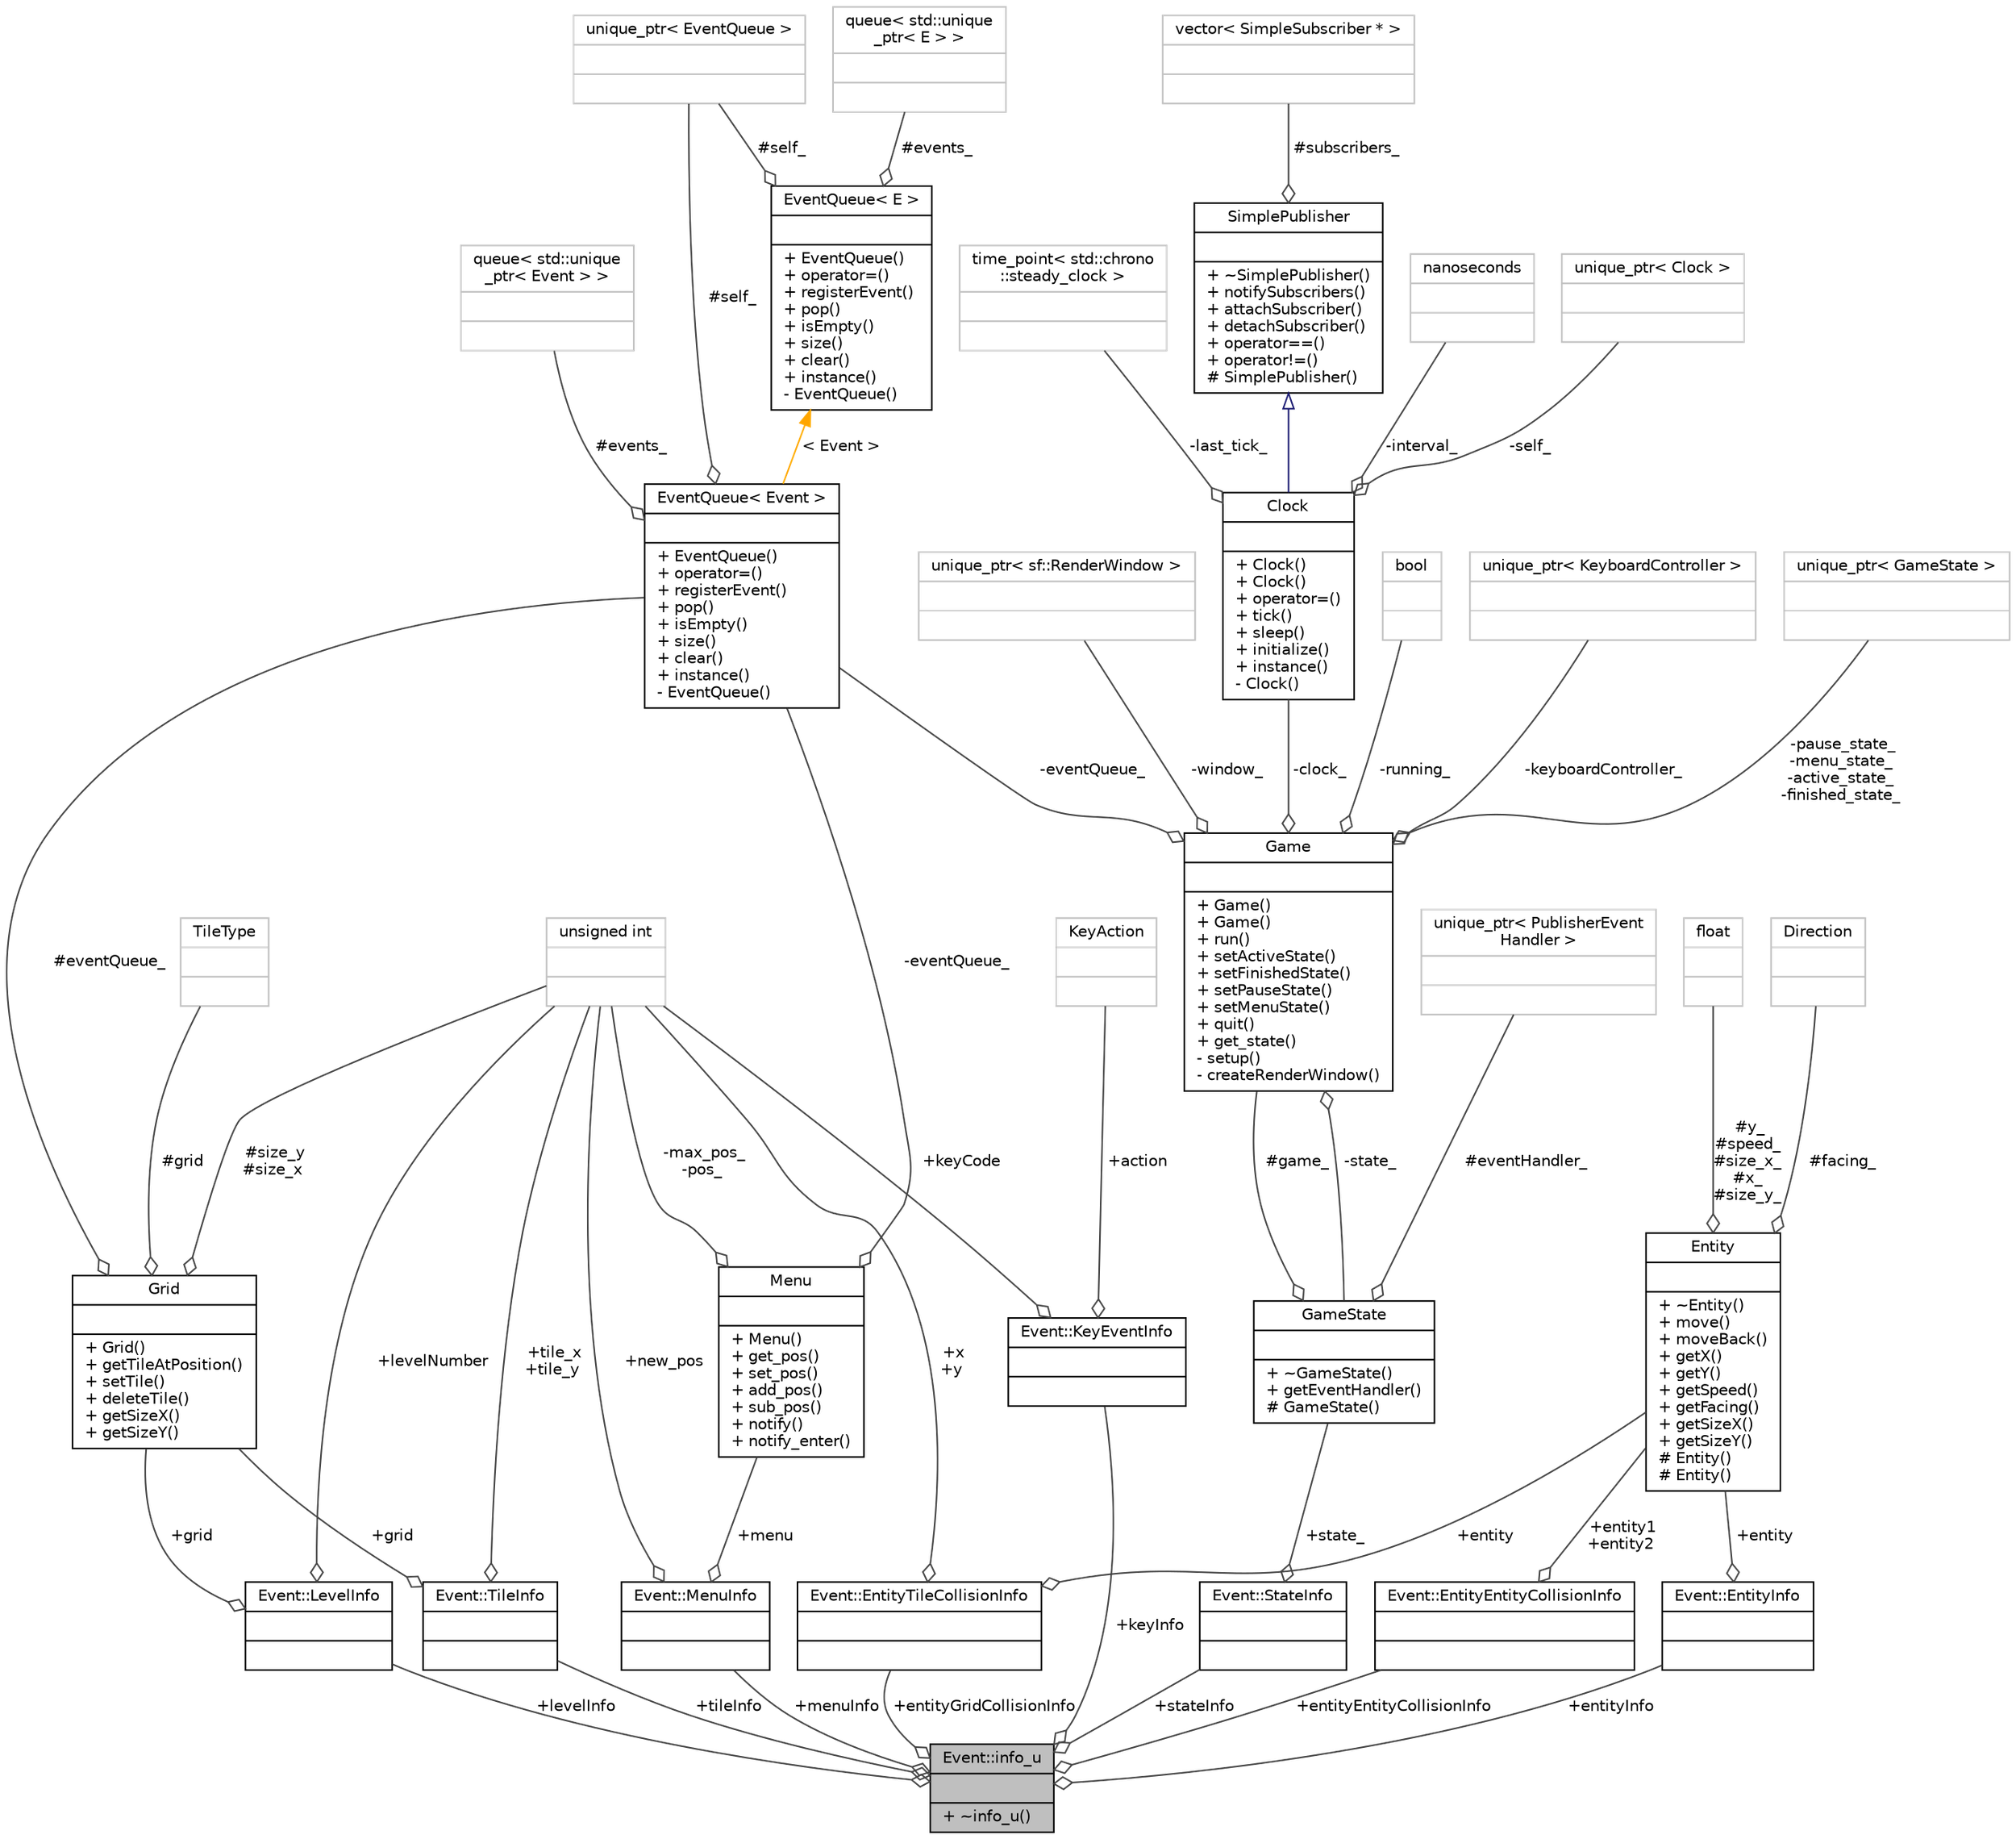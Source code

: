 digraph "Event::info_u"
{
 // INTERACTIVE_SVG=YES
 // LATEX_PDF_SIZE
  bgcolor="transparent";
  edge [fontname="Helvetica",fontsize="10",labelfontname="Helvetica",labelfontsize="10"];
  node [fontname="Helvetica",fontsize="10",shape=record];
  Node1 [label="{Event::info_u\n||+ ~info_u()\l}",height=0.2,width=0.4,color="black", fillcolor="grey75", style="filled", fontcolor="black",tooltip=" "];
  Node2 -> Node1 [color="grey25",fontsize="10",style="solid",label=" +menuInfo" ,arrowhead="odiamond",fontname="Helvetica"];
  Node2 [label="{Event::MenuInfo\n||}",height=0.2,width=0.4,color="black",URL="$struct_event_1_1_menu_info.html",tooltip=" "];
  Node3 -> Node2 [color="grey25",fontsize="10",style="solid",label=" +new_pos" ,arrowhead="odiamond",fontname="Helvetica"];
  Node3 [label="{unsigned int\n||}",height=0.2,width=0.4,color="grey75",tooltip=" "];
  Node4 -> Node2 [color="grey25",fontsize="10",style="solid",label=" +menu" ,arrowhead="odiamond",fontname="Helvetica"];
  Node4 [label="{Menu\n||+ Menu()\l+ get_pos()\l+ set_pos()\l+ add_pos()\l+ sub_pos()\l+ notify()\l+ notify_enter()\l}",height=0.2,width=0.4,color="black",URL="$class_menu.html",tooltip=" "];
  Node5 -> Node4 [color="grey25",fontsize="10",style="solid",label=" -eventQueue_" ,arrowhead="odiamond",fontname="Helvetica"];
  Node5 [label="{EventQueue\< Event \>\n||+ EventQueue()\l+ operator=()\l+ registerEvent()\l+ pop()\l+ isEmpty()\l+ size()\l+ clear()\l+ instance()\l- EventQueue()\l}",height=0.2,width=0.4,color="black",URL="$class_event_queue.html",tooltip=" "];
  Node6 -> Node5 [color="grey25",fontsize="10",style="solid",label=" #events_" ,arrowhead="odiamond",fontname="Helvetica"];
  Node6 [label="{queue\< std::unique\l_ptr\< Event \> \>\n||}",height=0.2,width=0.4,color="grey75",tooltip=" "];
  Node7 -> Node5 [color="grey25",fontsize="10",style="solid",label=" #self_" ,arrowhead="odiamond",fontname="Helvetica"];
  Node7 [label="{unique_ptr\< EventQueue \>\n||}",height=0.2,width=0.4,color="grey75",tooltip=" "];
  Node8 -> Node5 [dir="back",color="orange",fontsize="10",style="solid",label=" \< Event \>" ,fontname="Helvetica"];
  Node8 [label="{EventQueue\< E \>\n||+ EventQueue()\l+ operator=()\l+ registerEvent()\l+ pop()\l+ isEmpty()\l+ size()\l+ clear()\l+ instance()\l- EventQueue()\l}",height=0.2,width=0.4,color="black",URL="$class_event_queue.html",tooltip="Singleton class wrapper for std::queue<E>."];
  Node9 -> Node8 [color="grey25",fontsize="10",style="solid",label=" #events_" ,arrowhead="odiamond",fontname="Helvetica"];
  Node9 [label="{queue\< std::unique\l_ptr\< E \> \>\n||}",height=0.2,width=0.4,color="grey75",tooltip=" "];
  Node7 -> Node8 [color="grey25",fontsize="10",style="solid",label=" #self_" ,arrowhead="odiamond",fontname="Helvetica"];
  Node3 -> Node4 [color="grey25",fontsize="10",style="solid",label=" -max_pos_\n-pos_" ,arrowhead="odiamond",fontname="Helvetica"];
  Node10 -> Node1 [color="grey25",fontsize="10",style="solid",label=" +levelInfo" ,arrowhead="odiamond",fontname="Helvetica"];
  Node10 [label="{Event::LevelInfo\n||}",height=0.2,width=0.4,color="black",URL="$struct_event_1_1_level_info.html",tooltip=" "];
  Node11 -> Node10 [color="grey25",fontsize="10",style="solid",label=" +grid" ,arrowhead="odiamond",fontname="Helvetica"];
  Node11 [label="{Grid\n||+ Grid()\l+ getTileAtPosition()\l+ setTile()\l+ deleteTile()\l+ getSizeX()\l+ getSizeY()\l}",height=0.2,width=0.4,color="black",URL="$class_grid.html",tooltip="Represents a grid of tiles."];
  Node5 -> Node11 [color="grey25",fontsize="10",style="solid",label=" #eventQueue_" ,arrowhead="odiamond",fontname="Helvetica"];
  Node12 -> Node11 [color="grey25",fontsize="10",style="solid",label=" #grid" ,arrowhead="odiamond",fontname="Helvetica"];
  Node12 [label="{TileType\n||}",height=0.2,width=0.4,color="grey75",tooltip=" "];
  Node3 -> Node11 [color="grey25",fontsize="10",style="solid",label=" #size_y\n#size_x" ,arrowhead="odiamond",fontname="Helvetica"];
  Node3 -> Node10 [color="grey25",fontsize="10",style="solid",label=" +levelNumber" ,arrowhead="odiamond",fontname="Helvetica"];
  Node13 -> Node1 [color="grey25",fontsize="10",style="solid",label=" +keyInfo" ,arrowhead="odiamond",fontname="Helvetica"];
  Node13 [label="{Event::KeyEventInfo\n||}",height=0.2,width=0.4,color="black",URL="$struct_event_1_1_key_event_info.html",tooltip=" "];
  Node14 -> Node13 [color="grey25",fontsize="10",style="solid",label=" +action" ,arrowhead="odiamond",fontname="Helvetica"];
  Node14 [label="{KeyAction\n||}",height=0.2,width=0.4,color="grey75",tooltip=" "];
  Node3 -> Node13 [color="grey25",fontsize="10",style="solid",label=" +keyCode" ,arrowhead="odiamond",fontname="Helvetica"];
  Node15 -> Node1 [color="grey25",fontsize="10",style="solid",label=" +entityEntityCollisionInfo" ,arrowhead="odiamond",fontname="Helvetica"];
  Node15 [label="{Event::EntityEntityCollisionInfo\n||}",height=0.2,width=0.4,color="black",URL="$struct_event_1_1_entity_entity_collision_info.html",tooltip=" "];
  Node16 -> Node15 [color="grey25",fontsize="10",style="solid",label=" +entity1\n+entity2" ,arrowhead="odiamond",fontname="Helvetica"];
  Node16 [label="{Entity\n||+ ~Entity()\l+ move()\l+ moveBack()\l+ getX()\l+ getY()\l+ getSpeed()\l+ getFacing()\l+ getSizeX()\l+ getSizeY()\l# Entity()\l# Entity()\l}",height=0.2,width=0.4,color="black",URL="$class_entity.html",tooltip=" "];
  Node17 -> Node16 [color="grey25",fontsize="10",style="solid",label=" #y_\n#speed_\n#size_x_\n#x_\n#size_y_" ,arrowhead="odiamond",fontname="Helvetica"];
  Node17 [label="{float\n||}",height=0.2,width=0.4,color="grey75",tooltip=" "];
  Node18 -> Node16 [color="grey25",fontsize="10",style="solid",label=" #facing_" ,arrowhead="odiamond",fontname="Helvetica"];
  Node18 [label="{Direction\n||}",height=0.2,width=0.4,color="grey75",tooltip=" "];
  Node19 -> Node1 [color="grey25",fontsize="10",style="solid",label=" +entityGridCollisionInfo" ,arrowhead="odiamond",fontname="Helvetica"];
  Node19 [label="{Event::EntityTileCollisionInfo\n||}",height=0.2,width=0.4,color="black",URL="$struct_event_1_1_entity_tile_collision_info.html",tooltip=" "];
  Node16 -> Node19 [color="grey25",fontsize="10",style="solid",label=" +entity" ,arrowhead="odiamond",fontname="Helvetica"];
  Node3 -> Node19 [color="grey25",fontsize="10",style="solid",label=" +x\n+y" ,arrowhead="odiamond",fontname="Helvetica"];
  Node20 -> Node1 [color="grey25",fontsize="10",style="solid",label=" +stateInfo" ,arrowhead="odiamond",fontname="Helvetica"];
  Node20 [label="{Event::StateInfo\n||}",height=0.2,width=0.4,color="black",URL="$struct_event_1_1_state_info.html",tooltip=" "];
  Node21 -> Node20 [color="grey25",fontsize="10",style="solid",label=" +state_" ,arrowhead="odiamond",fontname="Helvetica"];
  Node21 [label="{GameState\n||+ ~GameState()\l+ getEventHandler()\l# GameState()\l}",height=0.2,width=0.4,color="black",URL="$class_game_state.html",tooltip=" "];
  Node22 -> Node21 [color="grey25",fontsize="10",style="solid",label=" #game_" ,arrowhead="odiamond",fontname="Helvetica"];
  Node22 [label="{Game\n||+ Game()\l+ Game()\l+ run()\l+ setActiveState()\l+ setFinishedState()\l+ setPauseState()\l+ setMenuState()\l+ quit()\l+ get_state()\l- setup()\l- createRenderWindow()\l}",height=0.2,width=0.4,color="black",URL="$class_game.html",tooltip=" "];
  Node23 -> Node22 [color="grey25",fontsize="10",style="solid",label=" -keyboardController_" ,arrowhead="odiamond",fontname="Helvetica"];
  Node23 [label="{unique_ptr\< KeyboardController \>\n||}",height=0.2,width=0.4,color="grey75",tooltip=" "];
  Node24 -> Node22 [color="grey25",fontsize="10",style="solid",label=" -pause_state_\n-menu_state_\n-active_state_\n-finished_state_" ,arrowhead="odiamond",fontname="Helvetica"];
  Node24 [label="{unique_ptr\< GameState \>\n||}",height=0.2,width=0.4,color="grey75",tooltip=" "];
  Node25 -> Node22 [color="grey25",fontsize="10",style="solid",label=" -window_" ,arrowhead="odiamond",fontname="Helvetica"];
  Node25 [label="{unique_ptr\< sf::RenderWindow \>\n||}",height=0.2,width=0.4,color="grey75",tooltip=" "];
  Node5 -> Node22 [color="grey25",fontsize="10",style="solid",label=" -eventQueue_" ,arrowhead="odiamond",fontname="Helvetica"];
  Node26 -> Node22 [color="grey25",fontsize="10",style="solid",label=" -clock_" ,arrowhead="odiamond",fontname="Helvetica"];
  Node26 [label="{Clock\n||+ Clock()\l+ Clock()\l+ operator=()\l+ tick()\l+ sleep()\l+ initialize()\l+ instance()\l- Clock()\l}",height=0.2,width=0.4,color="black",URL="$class_clock.html",tooltip="Represents an externally controlled clock running at a given frequency."];
  Node27 -> Node26 [dir="back",color="midnightblue",fontsize="10",style="solid",arrowtail="onormal",fontname="Helvetica"];
  Node27 [label="{SimplePublisher\n||+ ~SimplePublisher()\l+ notifySubscribers()\l+ attachSubscriber()\l+ detachSubscriber()\l+ operator==()\l+ operator!=()\l# SimplePublisher()\l}",height=0.2,width=0.4,color="black",URL="$class_simple_publisher.html",tooltip=" "];
  Node28 -> Node27 [color="grey25",fontsize="10",style="solid",label=" #subscribers_" ,arrowhead="odiamond",fontname="Helvetica"];
  Node28 [label="{vector\< SimpleSubscriber * \>\n||}",height=0.2,width=0.4,color="grey75",tooltip=" "];
  Node29 -> Node26 [color="grey25",fontsize="10",style="solid",label=" -interval_" ,arrowhead="odiamond",fontname="Helvetica"];
  Node29 [label="{nanoseconds\n||}",height=0.2,width=0.4,color="grey75",tooltip=" "];
  Node30 -> Node26 [color="grey25",fontsize="10",style="solid",label=" -self_" ,arrowhead="odiamond",fontname="Helvetica"];
  Node30 [label="{unique_ptr\< Clock \>\n||}",height=0.2,width=0.4,color="grey75",tooltip=" "];
  Node31 -> Node26 [color="grey25",fontsize="10",style="solid",label=" -last_tick_" ,arrowhead="odiamond",fontname="Helvetica"];
  Node31 [label="{time_point\< std::chrono\l::steady_clock \>\n||}",height=0.2,width=0.4,color="grey75",tooltip=" "];
  Node32 -> Node22 [color="grey25",fontsize="10",style="solid",label=" -running_" ,arrowhead="odiamond",fontname="Helvetica"];
  Node32 [label="{bool\n||}",height=0.2,width=0.4,color="grey75",tooltip=" "];
  Node21 -> Node22 [color="grey25",fontsize="10",style="solid",label=" -state_" ,arrowhead="odiamond",fontname="Helvetica"];
  Node33 -> Node21 [color="grey25",fontsize="10",style="solid",label=" #eventHandler_" ,arrowhead="odiamond",fontname="Helvetica"];
  Node33 [label="{unique_ptr\< PublisherEvent\lHandler \>\n||}",height=0.2,width=0.4,color="grey75",tooltip=" "];
  Node34 -> Node1 [color="grey25",fontsize="10",style="solid",label=" +entityInfo" ,arrowhead="odiamond",fontname="Helvetica"];
  Node34 [label="{Event::EntityInfo\n||}",height=0.2,width=0.4,color="black",URL="$struct_event_1_1_entity_info.html",tooltip=" "];
  Node16 -> Node34 [color="grey25",fontsize="10",style="solid",label=" +entity" ,arrowhead="odiamond",fontname="Helvetica"];
  Node35 -> Node1 [color="grey25",fontsize="10",style="solid",label=" +tileInfo" ,arrowhead="odiamond",fontname="Helvetica"];
  Node35 [label="{Event::TileInfo\n||}",height=0.2,width=0.4,color="black",URL="$struct_event_1_1_tile_info.html",tooltip=" "];
  Node11 -> Node35 [color="grey25",fontsize="10",style="solid",label=" +grid" ,arrowhead="odiamond",fontname="Helvetica"];
  Node3 -> Node35 [color="grey25",fontsize="10",style="solid",label=" +tile_x\n+tile_y" ,arrowhead="odiamond",fontname="Helvetica"];
}
